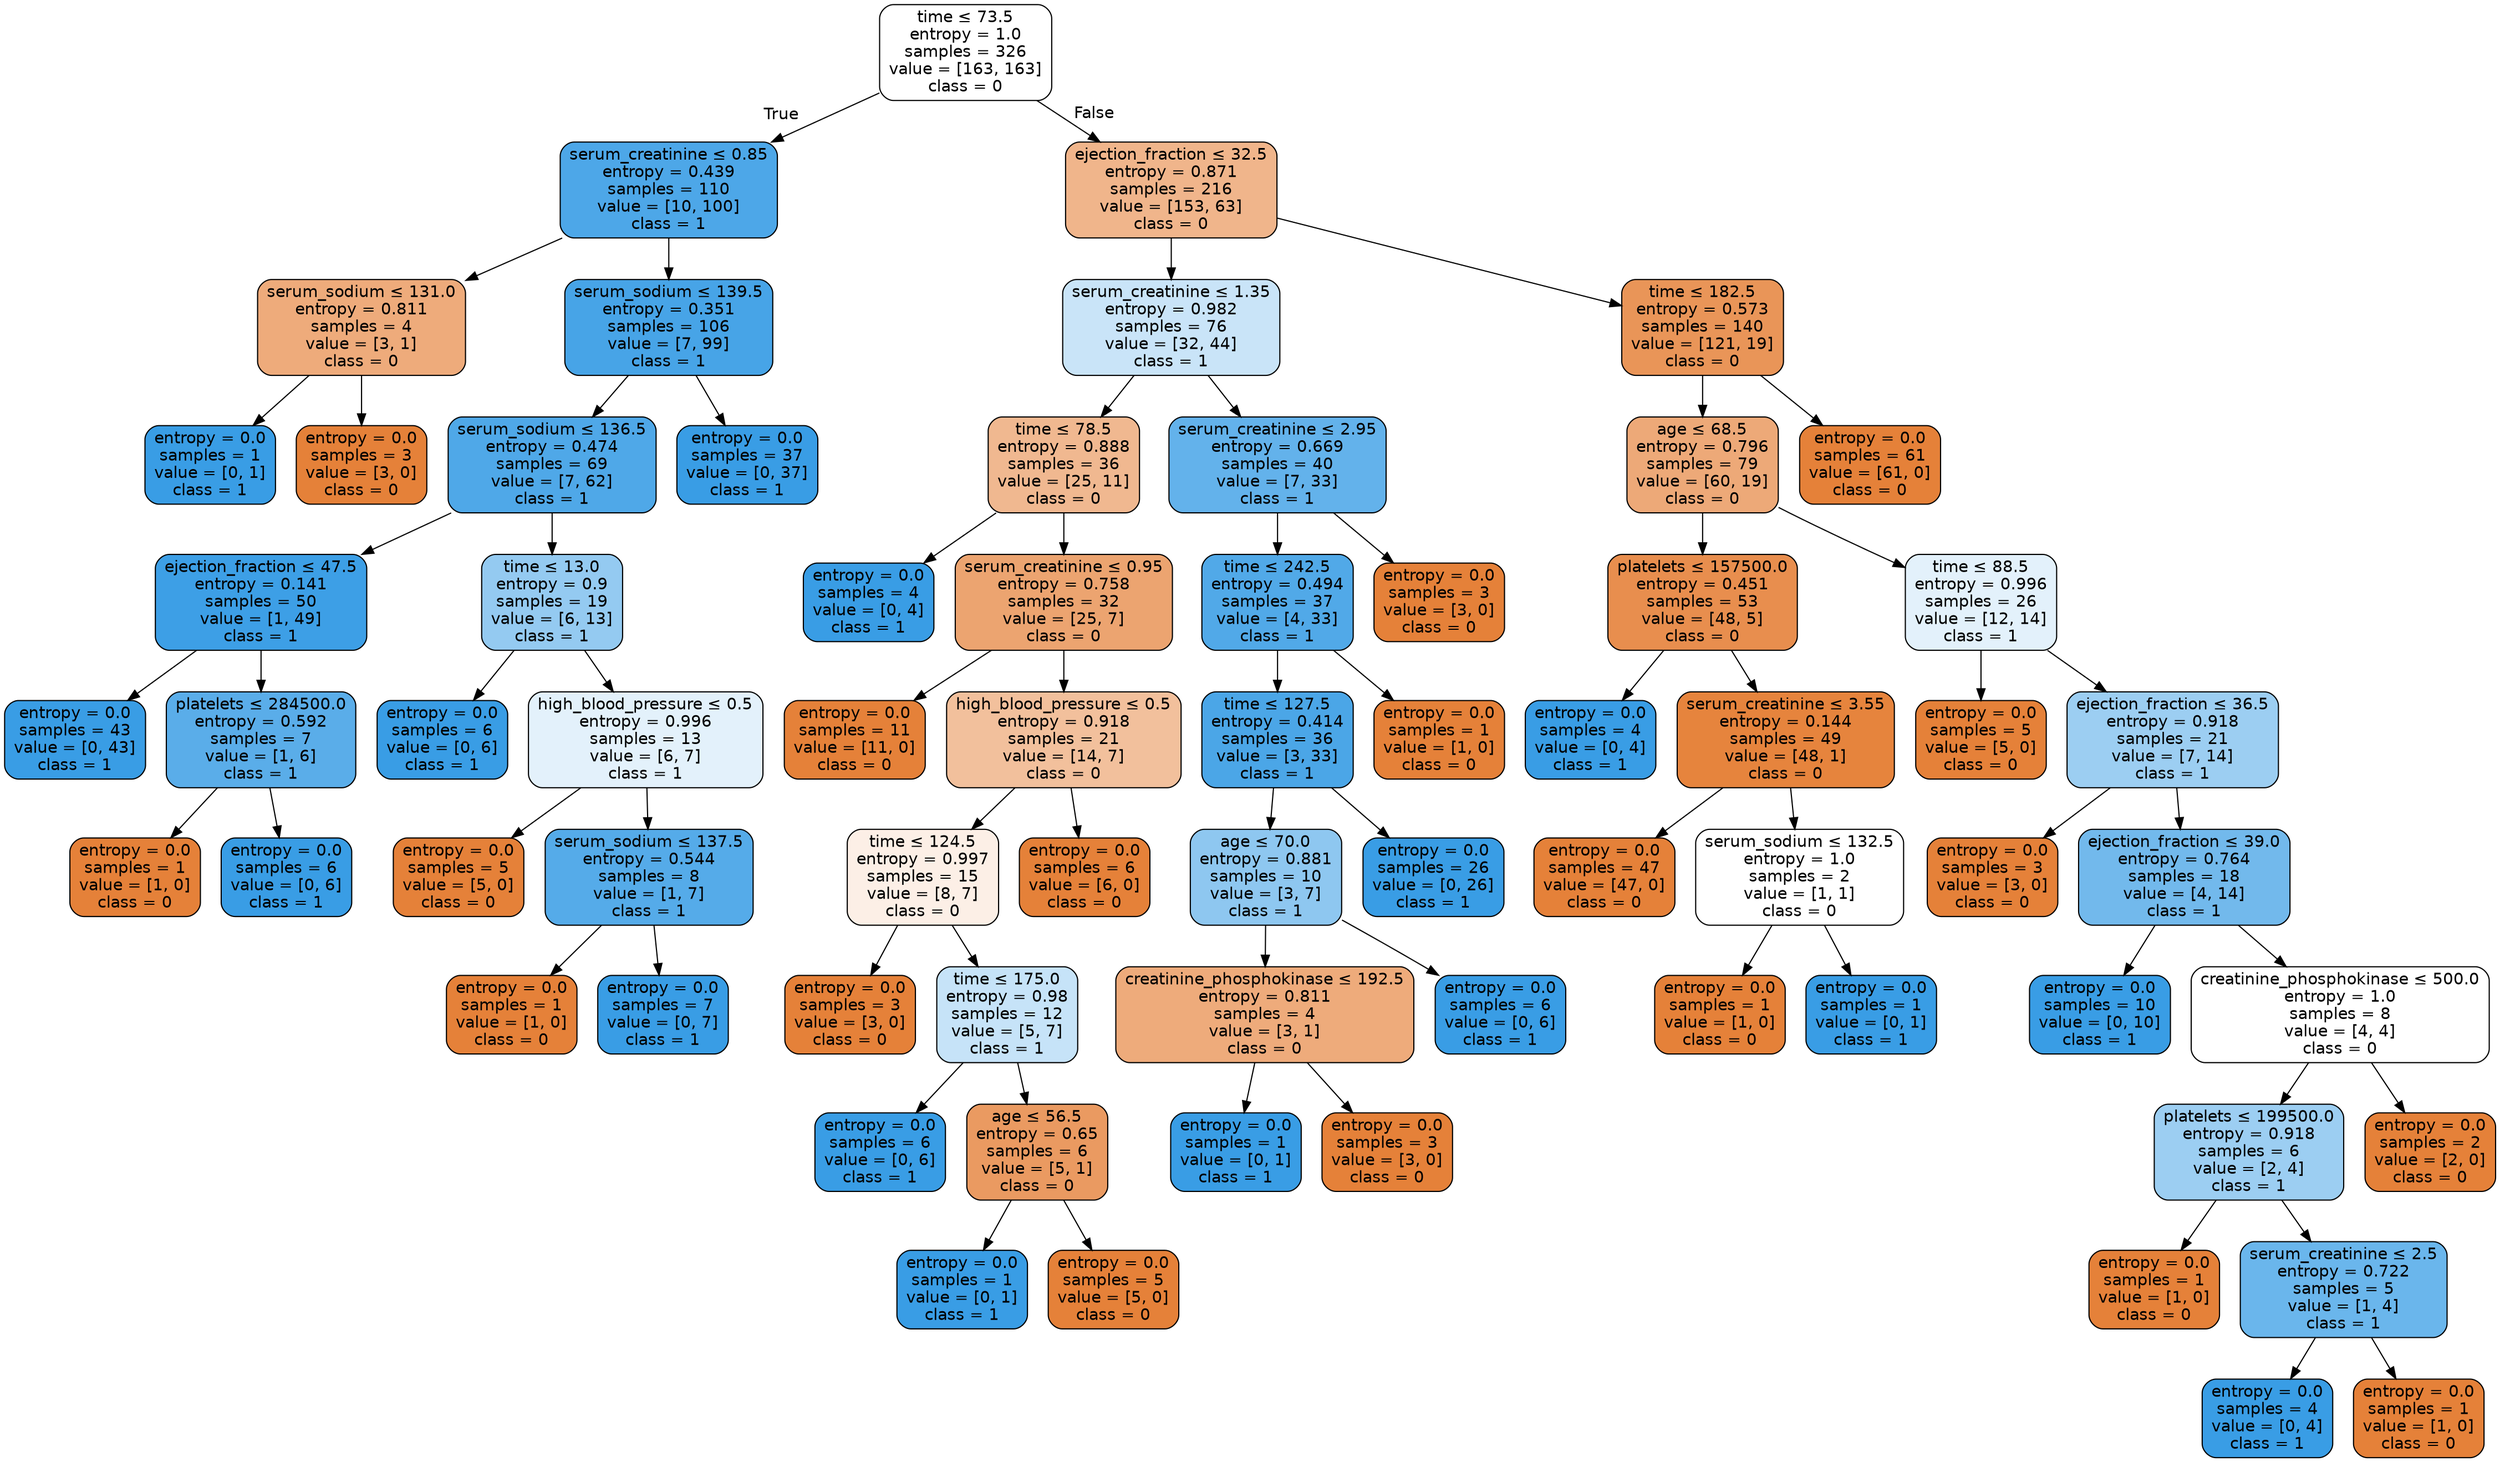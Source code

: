 digraph Tree {
node [shape=box, style="filled, rounded", color="black", fontname=helvetica] ;
edge [fontname=helvetica] ;
0 [label=<time &le; 73.5<br/>entropy = 1.0<br/>samples = 326<br/>value = [163, 163]<br/>class = 0>, fillcolor="#ffffff"] ;
1 [label=<serum_creatinine &le; 0.85<br/>entropy = 0.439<br/>samples = 110<br/>value = [10, 100]<br/>class = 1>, fillcolor="#4da7e8"] ;
0 -> 1 [labeldistance=2.5, labelangle=45, headlabel="True"] ;
2 [label=<serum_sodium &le; 131.0<br/>entropy = 0.811<br/>samples = 4<br/>value = [3, 1]<br/>class = 0>, fillcolor="#eeab7b"] ;
1 -> 2 ;
3 [label=<entropy = 0.0<br/>samples = 1<br/>value = [0, 1]<br/>class = 1>, fillcolor="#399de5"] ;
2 -> 3 ;
4 [label=<entropy = 0.0<br/>samples = 3<br/>value = [3, 0]<br/>class = 0>, fillcolor="#e58139"] ;
2 -> 4 ;
5 [label=<serum_sodium &le; 139.5<br/>entropy = 0.351<br/>samples = 106<br/>value = [7, 99]<br/>class = 1>, fillcolor="#47a4e7"] ;
1 -> 5 ;
6 [label=<serum_sodium &le; 136.5<br/>entropy = 0.474<br/>samples = 69<br/>value = [7, 62]<br/>class = 1>, fillcolor="#4fa8e8"] ;
5 -> 6 ;
7 [label=<ejection_fraction &le; 47.5<br/>entropy = 0.141<br/>samples = 50<br/>value = [1, 49]<br/>class = 1>, fillcolor="#3d9fe6"] ;
6 -> 7 ;
8 [label=<entropy = 0.0<br/>samples = 43<br/>value = [0, 43]<br/>class = 1>, fillcolor="#399de5"] ;
7 -> 8 ;
9 [label=<platelets &le; 284500.0<br/>entropy = 0.592<br/>samples = 7<br/>value = [1, 6]<br/>class = 1>, fillcolor="#5aade9"] ;
7 -> 9 ;
10 [label=<entropy = 0.0<br/>samples = 1<br/>value = [1, 0]<br/>class = 0>, fillcolor="#e58139"] ;
9 -> 10 ;
11 [label=<entropy = 0.0<br/>samples = 6<br/>value = [0, 6]<br/>class = 1>, fillcolor="#399de5"] ;
9 -> 11 ;
12 [label=<time &le; 13.0<br/>entropy = 0.9<br/>samples = 19<br/>value = [6, 13]<br/>class = 1>, fillcolor="#94caf1"] ;
6 -> 12 ;
13 [label=<entropy = 0.0<br/>samples = 6<br/>value = [0, 6]<br/>class = 1>, fillcolor="#399de5"] ;
12 -> 13 ;
14 [label=<high_blood_pressure &le; 0.5<br/>entropy = 0.996<br/>samples = 13<br/>value = [6, 7]<br/>class = 1>, fillcolor="#e3f1fb"] ;
12 -> 14 ;
15 [label=<entropy = 0.0<br/>samples = 5<br/>value = [5, 0]<br/>class = 0>, fillcolor="#e58139"] ;
14 -> 15 ;
16 [label=<serum_sodium &le; 137.5<br/>entropy = 0.544<br/>samples = 8<br/>value = [1, 7]<br/>class = 1>, fillcolor="#55abe9"] ;
14 -> 16 ;
17 [label=<entropy = 0.0<br/>samples = 1<br/>value = [1, 0]<br/>class = 0>, fillcolor="#e58139"] ;
16 -> 17 ;
18 [label=<entropy = 0.0<br/>samples = 7<br/>value = [0, 7]<br/>class = 1>, fillcolor="#399de5"] ;
16 -> 18 ;
19 [label=<entropy = 0.0<br/>samples = 37<br/>value = [0, 37]<br/>class = 1>, fillcolor="#399de5"] ;
5 -> 19 ;
20 [label=<ejection_fraction &le; 32.5<br/>entropy = 0.871<br/>samples = 216<br/>value = [153, 63]<br/>class = 0>, fillcolor="#f0b58b"] ;
0 -> 20 [labeldistance=2.5, labelangle=-45, headlabel="False"] ;
21 [label=<serum_creatinine &le; 1.35<br/>entropy = 0.982<br/>samples = 76<br/>value = [32, 44]<br/>class = 1>, fillcolor="#c9e4f8"] ;
20 -> 21 ;
22 [label=<time &le; 78.5<br/>entropy = 0.888<br/>samples = 36<br/>value = [25, 11]<br/>class = 0>, fillcolor="#f0b890"] ;
21 -> 22 ;
23 [label=<entropy = 0.0<br/>samples = 4<br/>value = [0, 4]<br/>class = 1>, fillcolor="#399de5"] ;
22 -> 23 ;
24 [label=<serum_creatinine &le; 0.95<br/>entropy = 0.758<br/>samples = 32<br/>value = [25, 7]<br/>class = 0>, fillcolor="#eca470"] ;
22 -> 24 ;
25 [label=<entropy = 0.0<br/>samples = 11<br/>value = [11, 0]<br/>class = 0>, fillcolor="#e58139"] ;
24 -> 25 ;
26 [label=<high_blood_pressure &le; 0.5<br/>entropy = 0.918<br/>samples = 21<br/>value = [14, 7]<br/>class = 0>, fillcolor="#f2c09c"] ;
24 -> 26 ;
27 [label=<time &le; 124.5<br/>entropy = 0.997<br/>samples = 15<br/>value = [8, 7]<br/>class = 0>, fillcolor="#fcefe6"] ;
26 -> 27 ;
28 [label=<entropy = 0.0<br/>samples = 3<br/>value = [3, 0]<br/>class = 0>, fillcolor="#e58139"] ;
27 -> 28 ;
29 [label=<time &le; 175.0<br/>entropy = 0.98<br/>samples = 12<br/>value = [5, 7]<br/>class = 1>, fillcolor="#c6e3f8"] ;
27 -> 29 ;
30 [label=<entropy = 0.0<br/>samples = 6<br/>value = [0, 6]<br/>class = 1>, fillcolor="#399de5"] ;
29 -> 30 ;
31 [label=<age &le; 56.5<br/>entropy = 0.65<br/>samples = 6<br/>value = [5, 1]<br/>class = 0>, fillcolor="#ea9a61"] ;
29 -> 31 ;
32 [label=<entropy = 0.0<br/>samples = 1<br/>value = [0, 1]<br/>class = 1>, fillcolor="#399de5"] ;
31 -> 32 ;
33 [label=<entropy = 0.0<br/>samples = 5<br/>value = [5, 0]<br/>class = 0>, fillcolor="#e58139"] ;
31 -> 33 ;
34 [label=<entropy = 0.0<br/>samples = 6<br/>value = [6, 0]<br/>class = 0>, fillcolor="#e58139"] ;
26 -> 34 ;
35 [label=<serum_creatinine &le; 2.95<br/>entropy = 0.669<br/>samples = 40<br/>value = [7, 33]<br/>class = 1>, fillcolor="#63b2eb"] ;
21 -> 35 ;
36 [label=<time &le; 242.5<br/>entropy = 0.494<br/>samples = 37<br/>value = [4, 33]<br/>class = 1>, fillcolor="#51a9e8"] ;
35 -> 36 ;
37 [label=<time &le; 127.5<br/>entropy = 0.414<br/>samples = 36<br/>value = [3, 33]<br/>class = 1>, fillcolor="#4ba6e7"] ;
36 -> 37 ;
38 [label=<age &le; 70.0<br/>entropy = 0.881<br/>samples = 10<br/>value = [3, 7]<br/>class = 1>, fillcolor="#8ec7f0"] ;
37 -> 38 ;
39 [label=<creatinine_phosphokinase &le; 192.5<br/>entropy = 0.811<br/>samples = 4<br/>value = [3, 1]<br/>class = 0>, fillcolor="#eeab7b"] ;
38 -> 39 ;
40 [label=<entropy = 0.0<br/>samples = 1<br/>value = [0, 1]<br/>class = 1>, fillcolor="#399de5"] ;
39 -> 40 ;
41 [label=<entropy = 0.0<br/>samples = 3<br/>value = [3, 0]<br/>class = 0>, fillcolor="#e58139"] ;
39 -> 41 ;
42 [label=<entropy = 0.0<br/>samples = 6<br/>value = [0, 6]<br/>class = 1>, fillcolor="#399de5"] ;
38 -> 42 ;
43 [label=<entropy = 0.0<br/>samples = 26<br/>value = [0, 26]<br/>class = 1>, fillcolor="#399de5"] ;
37 -> 43 ;
44 [label=<entropy = 0.0<br/>samples = 1<br/>value = [1, 0]<br/>class = 0>, fillcolor="#e58139"] ;
36 -> 44 ;
45 [label=<entropy = 0.0<br/>samples = 3<br/>value = [3, 0]<br/>class = 0>, fillcolor="#e58139"] ;
35 -> 45 ;
46 [label=<time &le; 182.5<br/>entropy = 0.573<br/>samples = 140<br/>value = [121, 19]<br/>class = 0>, fillcolor="#e99558"] ;
20 -> 46 ;
47 [label=<age &le; 68.5<br/>entropy = 0.796<br/>samples = 79<br/>value = [60, 19]<br/>class = 0>, fillcolor="#eda978"] ;
46 -> 47 ;
48 [label=<platelets &le; 157500.0<br/>entropy = 0.451<br/>samples = 53<br/>value = [48, 5]<br/>class = 0>, fillcolor="#e88e4e"] ;
47 -> 48 ;
49 [label=<entropy = 0.0<br/>samples = 4<br/>value = [0, 4]<br/>class = 1>, fillcolor="#399de5"] ;
48 -> 49 ;
50 [label=<serum_creatinine &le; 3.55<br/>entropy = 0.144<br/>samples = 49<br/>value = [48, 1]<br/>class = 0>, fillcolor="#e6843d"] ;
48 -> 50 ;
51 [label=<entropy = 0.0<br/>samples = 47<br/>value = [47, 0]<br/>class = 0>, fillcolor="#e58139"] ;
50 -> 51 ;
52 [label=<serum_sodium &le; 132.5<br/>entropy = 1.0<br/>samples = 2<br/>value = [1, 1]<br/>class = 0>, fillcolor="#ffffff"] ;
50 -> 52 ;
53 [label=<entropy = 0.0<br/>samples = 1<br/>value = [1, 0]<br/>class = 0>, fillcolor="#e58139"] ;
52 -> 53 ;
54 [label=<entropy = 0.0<br/>samples = 1<br/>value = [0, 1]<br/>class = 1>, fillcolor="#399de5"] ;
52 -> 54 ;
55 [label=<time &le; 88.5<br/>entropy = 0.996<br/>samples = 26<br/>value = [12, 14]<br/>class = 1>, fillcolor="#e3f1fb"] ;
47 -> 55 ;
56 [label=<entropy = 0.0<br/>samples = 5<br/>value = [5, 0]<br/>class = 0>, fillcolor="#e58139"] ;
55 -> 56 ;
57 [label=<ejection_fraction &le; 36.5<br/>entropy = 0.918<br/>samples = 21<br/>value = [7, 14]<br/>class = 1>, fillcolor="#9ccef2"] ;
55 -> 57 ;
58 [label=<entropy = 0.0<br/>samples = 3<br/>value = [3, 0]<br/>class = 0>, fillcolor="#e58139"] ;
57 -> 58 ;
59 [label=<ejection_fraction &le; 39.0<br/>entropy = 0.764<br/>samples = 18<br/>value = [4, 14]<br/>class = 1>, fillcolor="#72b9ec"] ;
57 -> 59 ;
60 [label=<entropy = 0.0<br/>samples = 10<br/>value = [0, 10]<br/>class = 1>, fillcolor="#399de5"] ;
59 -> 60 ;
61 [label=<creatinine_phosphokinase &le; 500.0<br/>entropy = 1.0<br/>samples = 8<br/>value = [4, 4]<br/>class = 0>, fillcolor="#ffffff"] ;
59 -> 61 ;
62 [label=<platelets &le; 199500.0<br/>entropy = 0.918<br/>samples = 6<br/>value = [2, 4]<br/>class = 1>, fillcolor="#9ccef2"] ;
61 -> 62 ;
63 [label=<entropy = 0.0<br/>samples = 1<br/>value = [1, 0]<br/>class = 0>, fillcolor="#e58139"] ;
62 -> 63 ;
64 [label=<serum_creatinine &le; 2.5<br/>entropy = 0.722<br/>samples = 5<br/>value = [1, 4]<br/>class = 1>, fillcolor="#6ab6ec"] ;
62 -> 64 ;
65 [label=<entropy = 0.0<br/>samples = 4<br/>value = [0, 4]<br/>class = 1>, fillcolor="#399de5"] ;
64 -> 65 ;
66 [label=<entropy = 0.0<br/>samples = 1<br/>value = [1, 0]<br/>class = 0>, fillcolor="#e58139"] ;
64 -> 66 ;
67 [label=<entropy = 0.0<br/>samples = 2<br/>value = [2, 0]<br/>class = 0>, fillcolor="#e58139"] ;
61 -> 67 ;
68 [label=<entropy = 0.0<br/>samples = 61<br/>value = [61, 0]<br/>class = 0>, fillcolor="#e58139"] ;
46 -> 68 ;
}